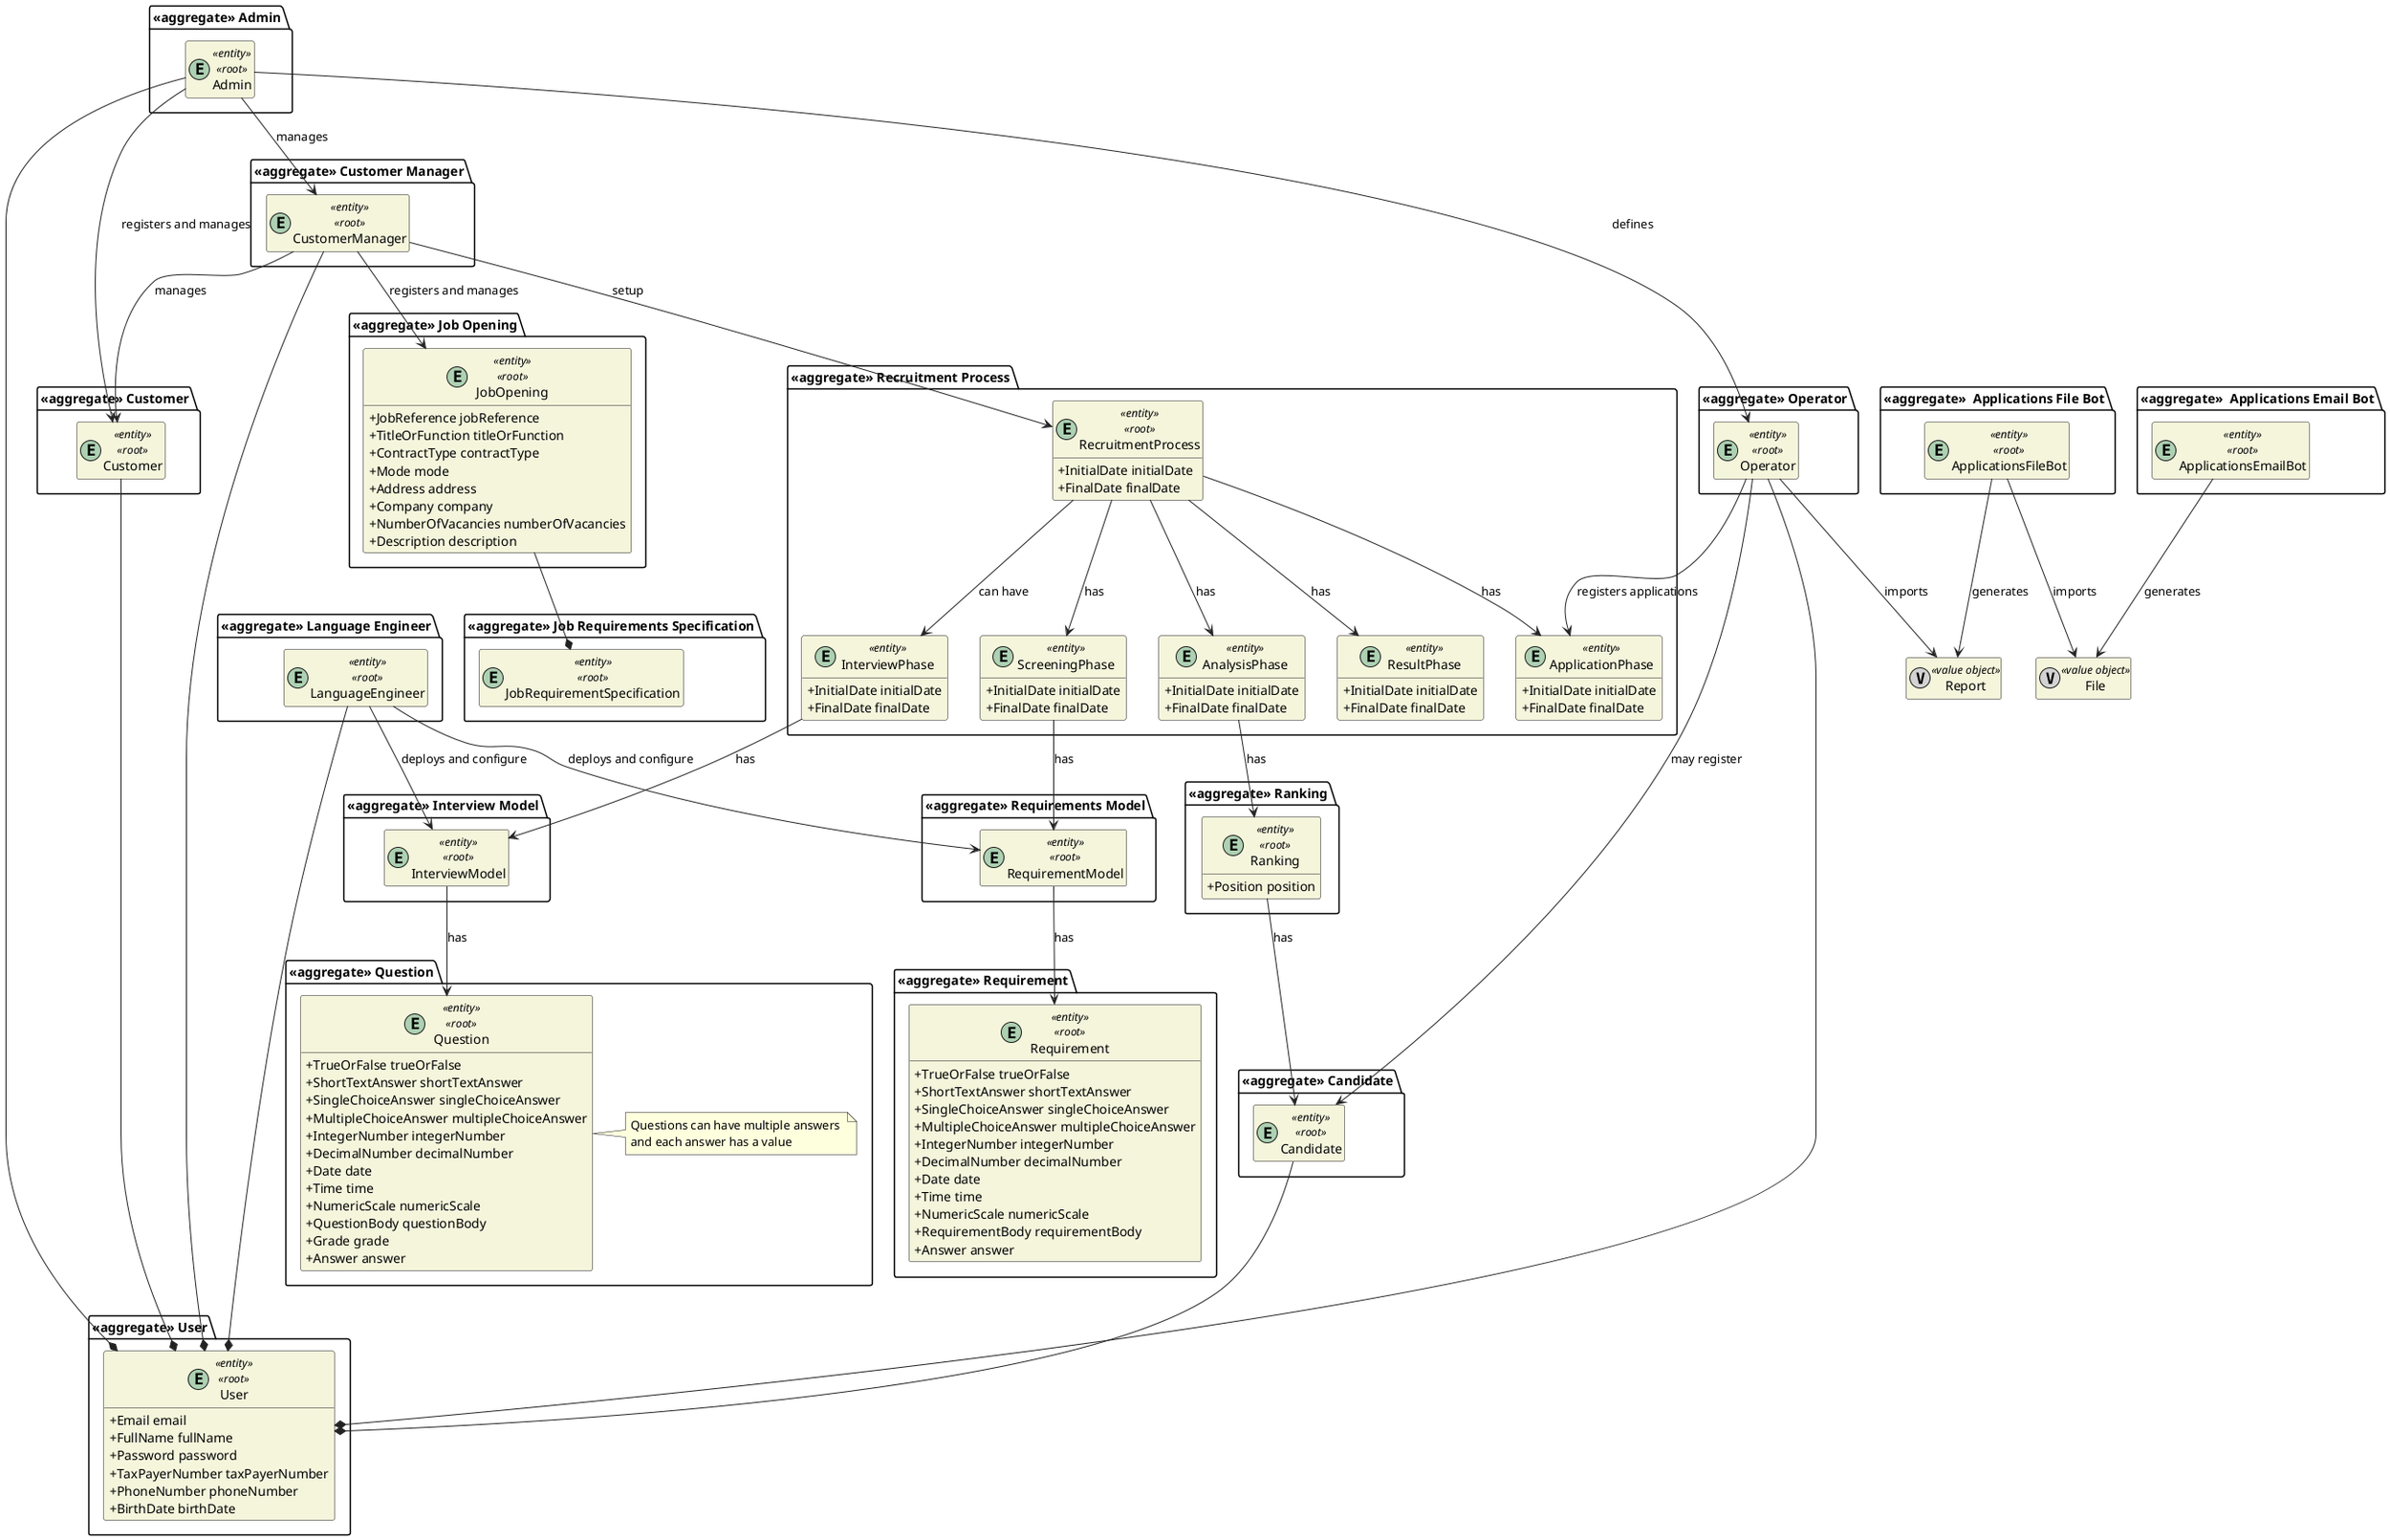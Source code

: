 @startuml domain-model

skinparam classAttributeIconSize 0
hide empty attributes
hide empty methods
skinparam classBackgroundColor beige
skinparam ArrowColor #222222

' User Aggregate
package "<<aggregate>> User" {
    entity User <<entity>> <<root>> {
        + Email email
        + FullName fullName
        + Password password
        + TaxPayerNumber taxPayerNumber
        + PhoneNumber phoneNumber
        + BirthDate birthDate
    }
}

' Admin Aggregate
package "<<aggregate>> Admin" {
    entity Admin <<entity>> <<root>> {}
}

' Customer Manager Aggregate
package "<<aggregate>> Customer Manager" {
    entity CustomerManager <<entity>> <<root>> {}
}

' Operator Aggregate
package "<<aggregate>> Operator" {
    entity Operator <<entity>> <<root>> {}
}

' Language Engineer Aggregate
package "<<aggregate>> Language Engineer"{
    entity LanguageEngineer <<entity>> <<root>> {}
}

' Candidate Aggregate
package "<<aggregate>> Candidate" {
    entity Candidate <<entity>> <<root>> {}
}

' Customer Aggregate
package "<<aggregate>> Customer" {
    entity Customer <<entity>> <<root>> {}
}

' Applications Email Bot Aggregate
package "<<aggregate>>  Applications Email Bot" {
    entity  ApplicationsEmailBot <<entity>> <<root>> {}
}

' Applications File Bot Aggregate
package "<<aggregate>>  Applications File Bot" {
    entity  ApplicationsFileBot <<entity>> <<root>> {}
}

' Recruitment Process Aggregate
package "<<aggregate>> Recruitment Process" {
    entity RecruitmentProcess <<entity>> <<root>> {
        + InitialDate initialDate
        + FinalDate finalDate
    }
    entity ApplicationPhase <<entity>> {
        + InitialDate initialDate
        + FinalDate finalDate
    }
    entity ScreeningPhase <<entity>> {
        + InitialDate initialDate
        + FinalDate finalDate
    }
    entity InterviewPhase <<entity>> {
        + InitialDate initialDate
        + FinalDate finalDate
    }
    entity AnalysisPhase <<entity>> {
        + InitialDate initialDate
        + FinalDate finalDate
    }
    entity ResultPhase <<entity>> {
        + InitialDate initialDate
        + FinalDate finalDate
    }
}

' Job Opening Aggregate
package "<<aggregate>> Job Opening" {
    entity JobOpening <<entity>> <<root>> {
        + JobReference jobReference
        + TitleOrFunction titleOrFunction
        + ContractType contractType
        + Mode mode
        + Address address
        + Company company
        + NumberOfVacancies numberOfVacancies
        + Description description
    }
}

' Job Requirements Specification Aggregate
package "<<aggregate>> Job Requirements Specification" {
    entity JobRequirementSpecification <<entity>> <<root>> {}
}

' Interview Phase Model Aggregate
package "<<aggregate>> Interview Model" {
    entity InterviewModel <<entity>> <<root>> {}
}

' Question Aggregate
package "<<aggregate>> Question" {  
    entity Question <<entity>> <<root>> {
        + TrueOrFalse trueOrFalse
        + ShortTextAnswer shortTextAnswer
        + SingleChoiceAnswer singleChoiceAnswer
        + MultipleChoiceAnswer multipleChoiceAnswer
        + IntegerNumber integerNumber
        + DecimalNumber decimalNumber
        + Date date
        + Time time
        + NumericScale numericScale
        + QuestionBody questionBody
        + Grade grade
        + Answer answer
    }
    note right of Question: Questions can have multiple answers \nand each answer has a value
}

' Plugins Aggregate
package "<<aggregate>> Requirements Model" {
    entity RequirementModel <<entity>> <<root>> {}
}

' Requirement Aggregate
package "<<aggregate>> Requirement" {
    entity Requirement <<entity>> <<root>> {
        + TrueOrFalse trueOrFalse
        + ShortTextAnswer shortTextAnswer
        + SingleChoiceAnswer singleChoiceAnswer
        + MultipleChoiceAnswer multipleChoiceAnswer
        + IntegerNumber integerNumber
        + DecimalNumber decimalNumber
        + Date date
        + Time time
        + NumericScale numericScale
        + RequirementBody requirementBody
        + Answer answer
    }
}
package "<<aggregate>> Ranking" {
    entity Ranking <<entity>> <<root>> {
        + Position position
    }
}

' Value Objects
class File <<(V, #D3D3D3) value object>> {}
class Report <<(V, #D3D3D3) value object>> {}

' User value objects relationships
Admin --* User
CustomerManager --* User
Operator --* User
Customer --* User
LanguageEngineer --* User
Candidate --* User

' Admin relationships
Admin --> Customer: registers and manages
Admin --> CustomerManager: manages
Admin --> Operator: defines

' Operator relationships
Operator --> Candidate: may register
Operator --> ApplicationPhase: registers applications
Operator --> Report: imports

' Customer Manager relationships
CustomerManager --> Customer: manages
CustomerManager --> JobOpening: registers and manages
CustomerManager --> RecruitmentProcess: setup

' Recruitment Process relationships
RecruitmentProcess --> ApplicationPhase: has
RecruitmentProcess --> ScreeningPhase: has
RecruitmentProcess --> InterviewPhase: can have
RecruitmentProcess --> AnalysisPhase: has
RecruitmentProcess --> ResultPhase: has

' Job Opening relationships
JobOpening --* JobRequirementSpecification

' InterviewPhase Models relationships
InterviewModel --> Question: has

' Job Requirement Specification relationships
RequirementModel --> Requirement : has

' ScreeningPhase relationships
ScreeningPhase --> RequirementModel : has

'Interview Phase relationships
InterviewPhase --> InterviewModel: has

' Applications Email Bot relationships
ApplicationsEmailBot --> File: generates

' Applications File Bot relationships
ApplicationsFileBot --> File: imports
ApplicationsFileBot --> Report: generates

' AnalysisPhase relationships
AnalysisPhase --> Ranking: has

' Ranking relationships
Ranking --> Candidate: has

' Language Engineer relationships
LanguageEngineer --> InterviewModel: deploys and configure
LanguageEngineer --> RequirementModel: deploys and configure

@enduml
